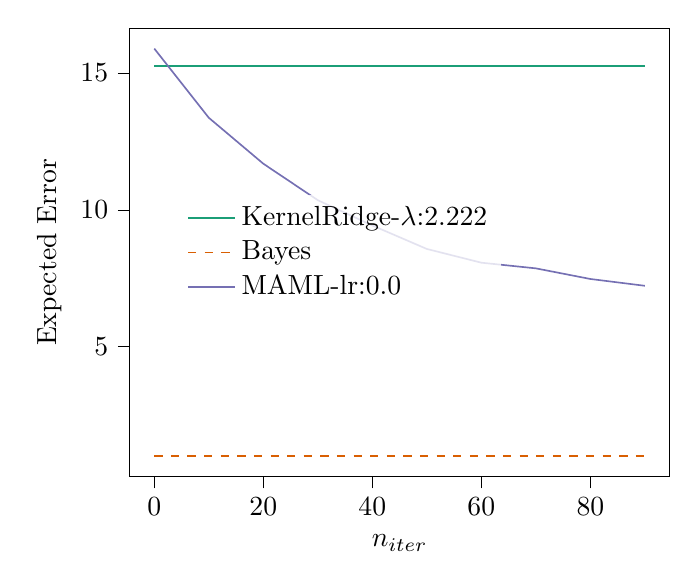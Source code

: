 % This file was created with tikzplotlib v0.10.1.
\begin{tikzpicture}

\definecolor{chocolate217952}{RGB}{217,95,2}
\definecolor{darkcyan27158119}{RGB}{27,158,119}
\definecolor{darkgray176}{RGB}{176,176,176}
\definecolor{lightslategray117112179}{RGB}{117,112,179}

\begin{axis}[
legend cell align={left},
legend style={fill opacity=0.8, draw opacity=1, text opacity=1, at={(0.09,0.5)}, anchor=west, draw=none},
tick align=outside,
tick pos=left,
x grid style={darkgray176},
xlabel={\(\displaystyle n_{iter}\)},
xmin=-4.5, xmax=94.5,
xtick style={color=black},
y grid style={darkgray176},
ylabel={Expected Error},
ymin=0.258, ymax=16.637,
ytick style={color=black}
]
\addplot [semithick, darkcyan27158119]
table {%
0 15.251
10 15.251
20 15.251
30 15.251
40 15.251
50 15.251
60 15.251
70 15.251
80 15.251
90 15.251
};
\addlegendentry{KernelRidge-$\lambda$:2.222}
\addplot [semithick, chocolate217952, dashed]
table {%
0 1.002
10 1.002
20 1.002
30 1.002
40 1.002
50 1.002
60 1.002
70 1.002
80 1.002
90 1.002
};
\addlegendentry{Bayes}
\addplot [semithick, lightslategray117112179]
table {%
0 15.893
10 13.366
20 11.688
30 10.354
40 9.431
50 8.573
60 8.071
70 7.864
80 7.476
90 7.227
};
\addlegendentry{MAML-lr:0.0}
\end{axis}

\end{tikzpicture}
